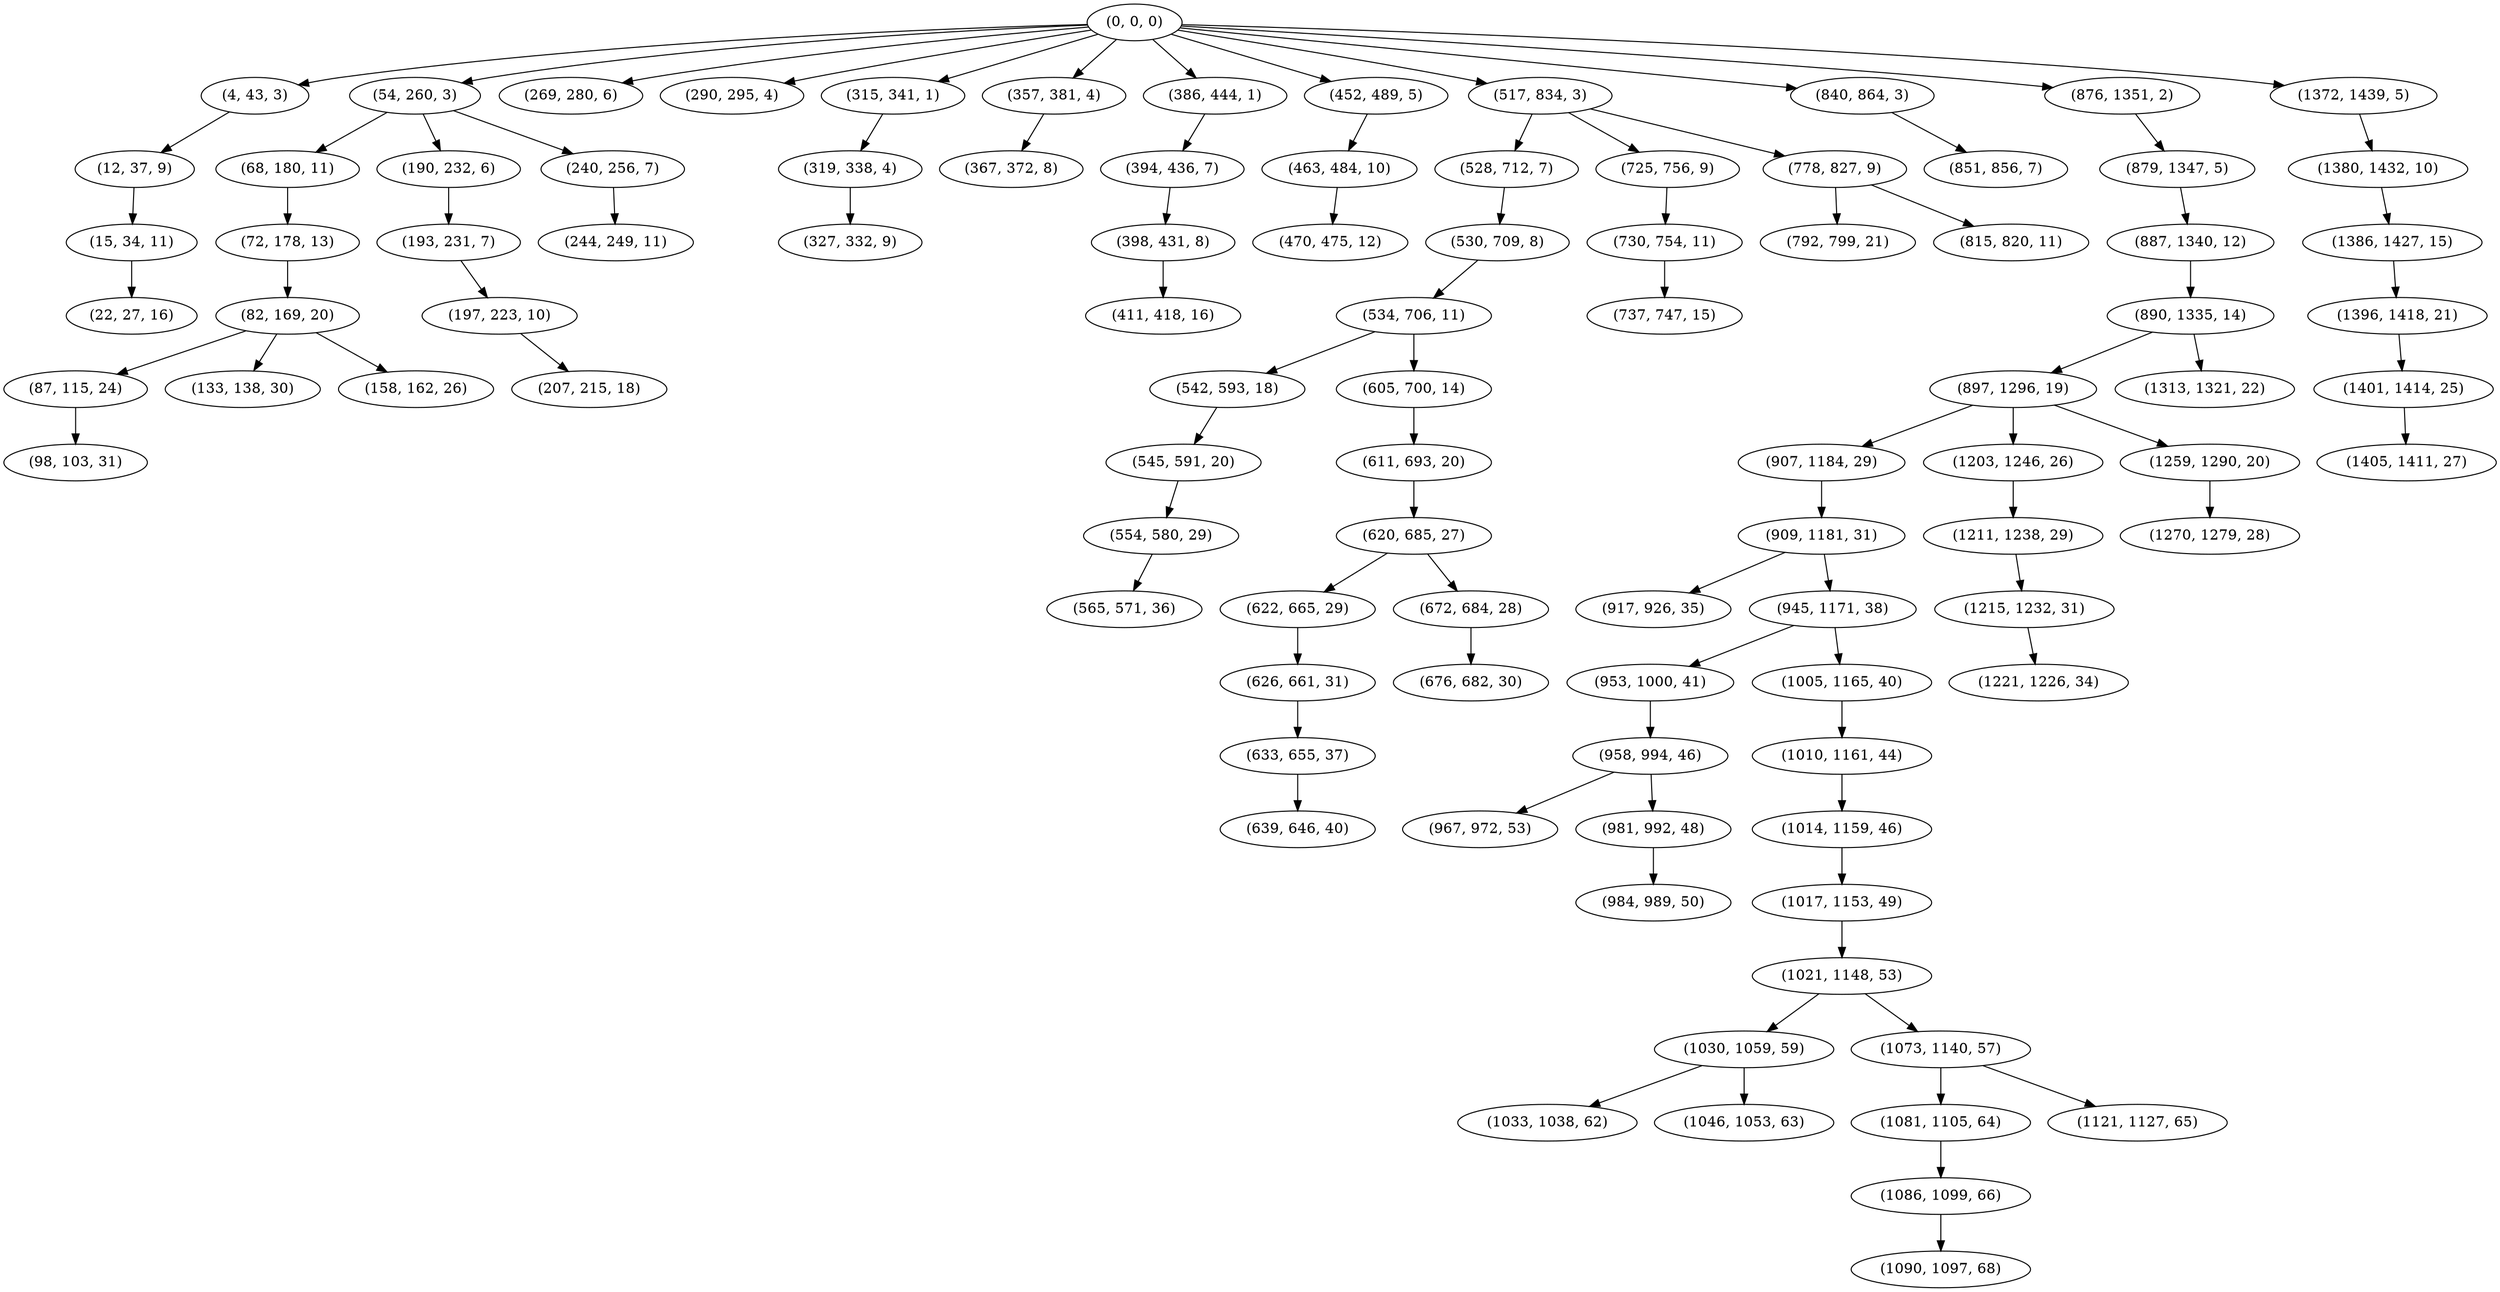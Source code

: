 digraph tree {
    "(0, 0, 0)";
    "(4, 43, 3)";
    "(12, 37, 9)";
    "(15, 34, 11)";
    "(22, 27, 16)";
    "(54, 260, 3)";
    "(68, 180, 11)";
    "(72, 178, 13)";
    "(82, 169, 20)";
    "(87, 115, 24)";
    "(98, 103, 31)";
    "(133, 138, 30)";
    "(158, 162, 26)";
    "(190, 232, 6)";
    "(193, 231, 7)";
    "(197, 223, 10)";
    "(207, 215, 18)";
    "(240, 256, 7)";
    "(244, 249, 11)";
    "(269, 280, 6)";
    "(290, 295, 4)";
    "(315, 341, 1)";
    "(319, 338, 4)";
    "(327, 332, 9)";
    "(357, 381, 4)";
    "(367, 372, 8)";
    "(386, 444, 1)";
    "(394, 436, 7)";
    "(398, 431, 8)";
    "(411, 418, 16)";
    "(452, 489, 5)";
    "(463, 484, 10)";
    "(470, 475, 12)";
    "(517, 834, 3)";
    "(528, 712, 7)";
    "(530, 709, 8)";
    "(534, 706, 11)";
    "(542, 593, 18)";
    "(545, 591, 20)";
    "(554, 580, 29)";
    "(565, 571, 36)";
    "(605, 700, 14)";
    "(611, 693, 20)";
    "(620, 685, 27)";
    "(622, 665, 29)";
    "(626, 661, 31)";
    "(633, 655, 37)";
    "(639, 646, 40)";
    "(672, 684, 28)";
    "(676, 682, 30)";
    "(725, 756, 9)";
    "(730, 754, 11)";
    "(737, 747, 15)";
    "(778, 827, 9)";
    "(792, 799, 21)";
    "(815, 820, 11)";
    "(840, 864, 3)";
    "(851, 856, 7)";
    "(876, 1351, 2)";
    "(879, 1347, 5)";
    "(887, 1340, 12)";
    "(890, 1335, 14)";
    "(897, 1296, 19)";
    "(907, 1184, 29)";
    "(909, 1181, 31)";
    "(917, 926, 35)";
    "(945, 1171, 38)";
    "(953, 1000, 41)";
    "(958, 994, 46)";
    "(967, 972, 53)";
    "(981, 992, 48)";
    "(984, 989, 50)";
    "(1005, 1165, 40)";
    "(1010, 1161, 44)";
    "(1014, 1159, 46)";
    "(1017, 1153, 49)";
    "(1021, 1148, 53)";
    "(1030, 1059, 59)";
    "(1033, 1038, 62)";
    "(1046, 1053, 63)";
    "(1073, 1140, 57)";
    "(1081, 1105, 64)";
    "(1086, 1099, 66)";
    "(1090, 1097, 68)";
    "(1121, 1127, 65)";
    "(1203, 1246, 26)";
    "(1211, 1238, 29)";
    "(1215, 1232, 31)";
    "(1221, 1226, 34)";
    "(1259, 1290, 20)";
    "(1270, 1279, 28)";
    "(1313, 1321, 22)";
    "(1372, 1439, 5)";
    "(1380, 1432, 10)";
    "(1386, 1427, 15)";
    "(1396, 1418, 21)";
    "(1401, 1414, 25)";
    "(1405, 1411, 27)";
    "(0, 0, 0)" -> "(4, 43, 3)";
    "(0, 0, 0)" -> "(54, 260, 3)";
    "(0, 0, 0)" -> "(269, 280, 6)";
    "(0, 0, 0)" -> "(290, 295, 4)";
    "(0, 0, 0)" -> "(315, 341, 1)";
    "(0, 0, 0)" -> "(357, 381, 4)";
    "(0, 0, 0)" -> "(386, 444, 1)";
    "(0, 0, 0)" -> "(452, 489, 5)";
    "(0, 0, 0)" -> "(517, 834, 3)";
    "(0, 0, 0)" -> "(840, 864, 3)";
    "(0, 0, 0)" -> "(876, 1351, 2)";
    "(0, 0, 0)" -> "(1372, 1439, 5)";
    "(4, 43, 3)" -> "(12, 37, 9)";
    "(12, 37, 9)" -> "(15, 34, 11)";
    "(15, 34, 11)" -> "(22, 27, 16)";
    "(54, 260, 3)" -> "(68, 180, 11)";
    "(54, 260, 3)" -> "(190, 232, 6)";
    "(54, 260, 3)" -> "(240, 256, 7)";
    "(68, 180, 11)" -> "(72, 178, 13)";
    "(72, 178, 13)" -> "(82, 169, 20)";
    "(82, 169, 20)" -> "(87, 115, 24)";
    "(82, 169, 20)" -> "(133, 138, 30)";
    "(82, 169, 20)" -> "(158, 162, 26)";
    "(87, 115, 24)" -> "(98, 103, 31)";
    "(190, 232, 6)" -> "(193, 231, 7)";
    "(193, 231, 7)" -> "(197, 223, 10)";
    "(197, 223, 10)" -> "(207, 215, 18)";
    "(240, 256, 7)" -> "(244, 249, 11)";
    "(315, 341, 1)" -> "(319, 338, 4)";
    "(319, 338, 4)" -> "(327, 332, 9)";
    "(357, 381, 4)" -> "(367, 372, 8)";
    "(386, 444, 1)" -> "(394, 436, 7)";
    "(394, 436, 7)" -> "(398, 431, 8)";
    "(398, 431, 8)" -> "(411, 418, 16)";
    "(452, 489, 5)" -> "(463, 484, 10)";
    "(463, 484, 10)" -> "(470, 475, 12)";
    "(517, 834, 3)" -> "(528, 712, 7)";
    "(517, 834, 3)" -> "(725, 756, 9)";
    "(517, 834, 3)" -> "(778, 827, 9)";
    "(528, 712, 7)" -> "(530, 709, 8)";
    "(530, 709, 8)" -> "(534, 706, 11)";
    "(534, 706, 11)" -> "(542, 593, 18)";
    "(534, 706, 11)" -> "(605, 700, 14)";
    "(542, 593, 18)" -> "(545, 591, 20)";
    "(545, 591, 20)" -> "(554, 580, 29)";
    "(554, 580, 29)" -> "(565, 571, 36)";
    "(605, 700, 14)" -> "(611, 693, 20)";
    "(611, 693, 20)" -> "(620, 685, 27)";
    "(620, 685, 27)" -> "(622, 665, 29)";
    "(620, 685, 27)" -> "(672, 684, 28)";
    "(622, 665, 29)" -> "(626, 661, 31)";
    "(626, 661, 31)" -> "(633, 655, 37)";
    "(633, 655, 37)" -> "(639, 646, 40)";
    "(672, 684, 28)" -> "(676, 682, 30)";
    "(725, 756, 9)" -> "(730, 754, 11)";
    "(730, 754, 11)" -> "(737, 747, 15)";
    "(778, 827, 9)" -> "(792, 799, 21)";
    "(778, 827, 9)" -> "(815, 820, 11)";
    "(840, 864, 3)" -> "(851, 856, 7)";
    "(876, 1351, 2)" -> "(879, 1347, 5)";
    "(879, 1347, 5)" -> "(887, 1340, 12)";
    "(887, 1340, 12)" -> "(890, 1335, 14)";
    "(890, 1335, 14)" -> "(897, 1296, 19)";
    "(890, 1335, 14)" -> "(1313, 1321, 22)";
    "(897, 1296, 19)" -> "(907, 1184, 29)";
    "(897, 1296, 19)" -> "(1203, 1246, 26)";
    "(897, 1296, 19)" -> "(1259, 1290, 20)";
    "(907, 1184, 29)" -> "(909, 1181, 31)";
    "(909, 1181, 31)" -> "(917, 926, 35)";
    "(909, 1181, 31)" -> "(945, 1171, 38)";
    "(945, 1171, 38)" -> "(953, 1000, 41)";
    "(945, 1171, 38)" -> "(1005, 1165, 40)";
    "(953, 1000, 41)" -> "(958, 994, 46)";
    "(958, 994, 46)" -> "(967, 972, 53)";
    "(958, 994, 46)" -> "(981, 992, 48)";
    "(981, 992, 48)" -> "(984, 989, 50)";
    "(1005, 1165, 40)" -> "(1010, 1161, 44)";
    "(1010, 1161, 44)" -> "(1014, 1159, 46)";
    "(1014, 1159, 46)" -> "(1017, 1153, 49)";
    "(1017, 1153, 49)" -> "(1021, 1148, 53)";
    "(1021, 1148, 53)" -> "(1030, 1059, 59)";
    "(1021, 1148, 53)" -> "(1073, 1140, 57)";
    "(1030, 1059, 59)" -> "(1033, 1038, 62)";
    "(1030, 1059, 59)" -> "(1046, 1053, 63)";
    "(1073, 1140, 57)" -> "(1081, 1105, 64)";
    "(1073, 1140, 57)" -> "(1121, 1127, 65)";
    "(1081, 1105, 64)" -> "(1086, 1099, 66)";
    "(1086, 1099, 66)" -> "(1090, 1097, 68)";
    "(1203, 1246, 26)" -> "(1211, 1238, 29)";
    "(1211, 1238, 29)" -> "(1215, 1232, 31)";
    "(1215, 1232, 31)" -> "(1221, 1226, 34)";
    "(1259, 1290, 20)" -> "(1270, 1279, 28)";
    "(1372, 1439, 5)" -> "(1380, 1432, 10)";
    "(1380, 1432, 10)" -> "(1386, 1427, 15)";
    "(1386, 1427, 15)" -> "(1396, 1418, 21)";
    "(1396, 1418, 21)" -> "(1401, 1414, 25)";
    "(1401, 1414, 25)" -> "(1405, 1411, 27)";
}
